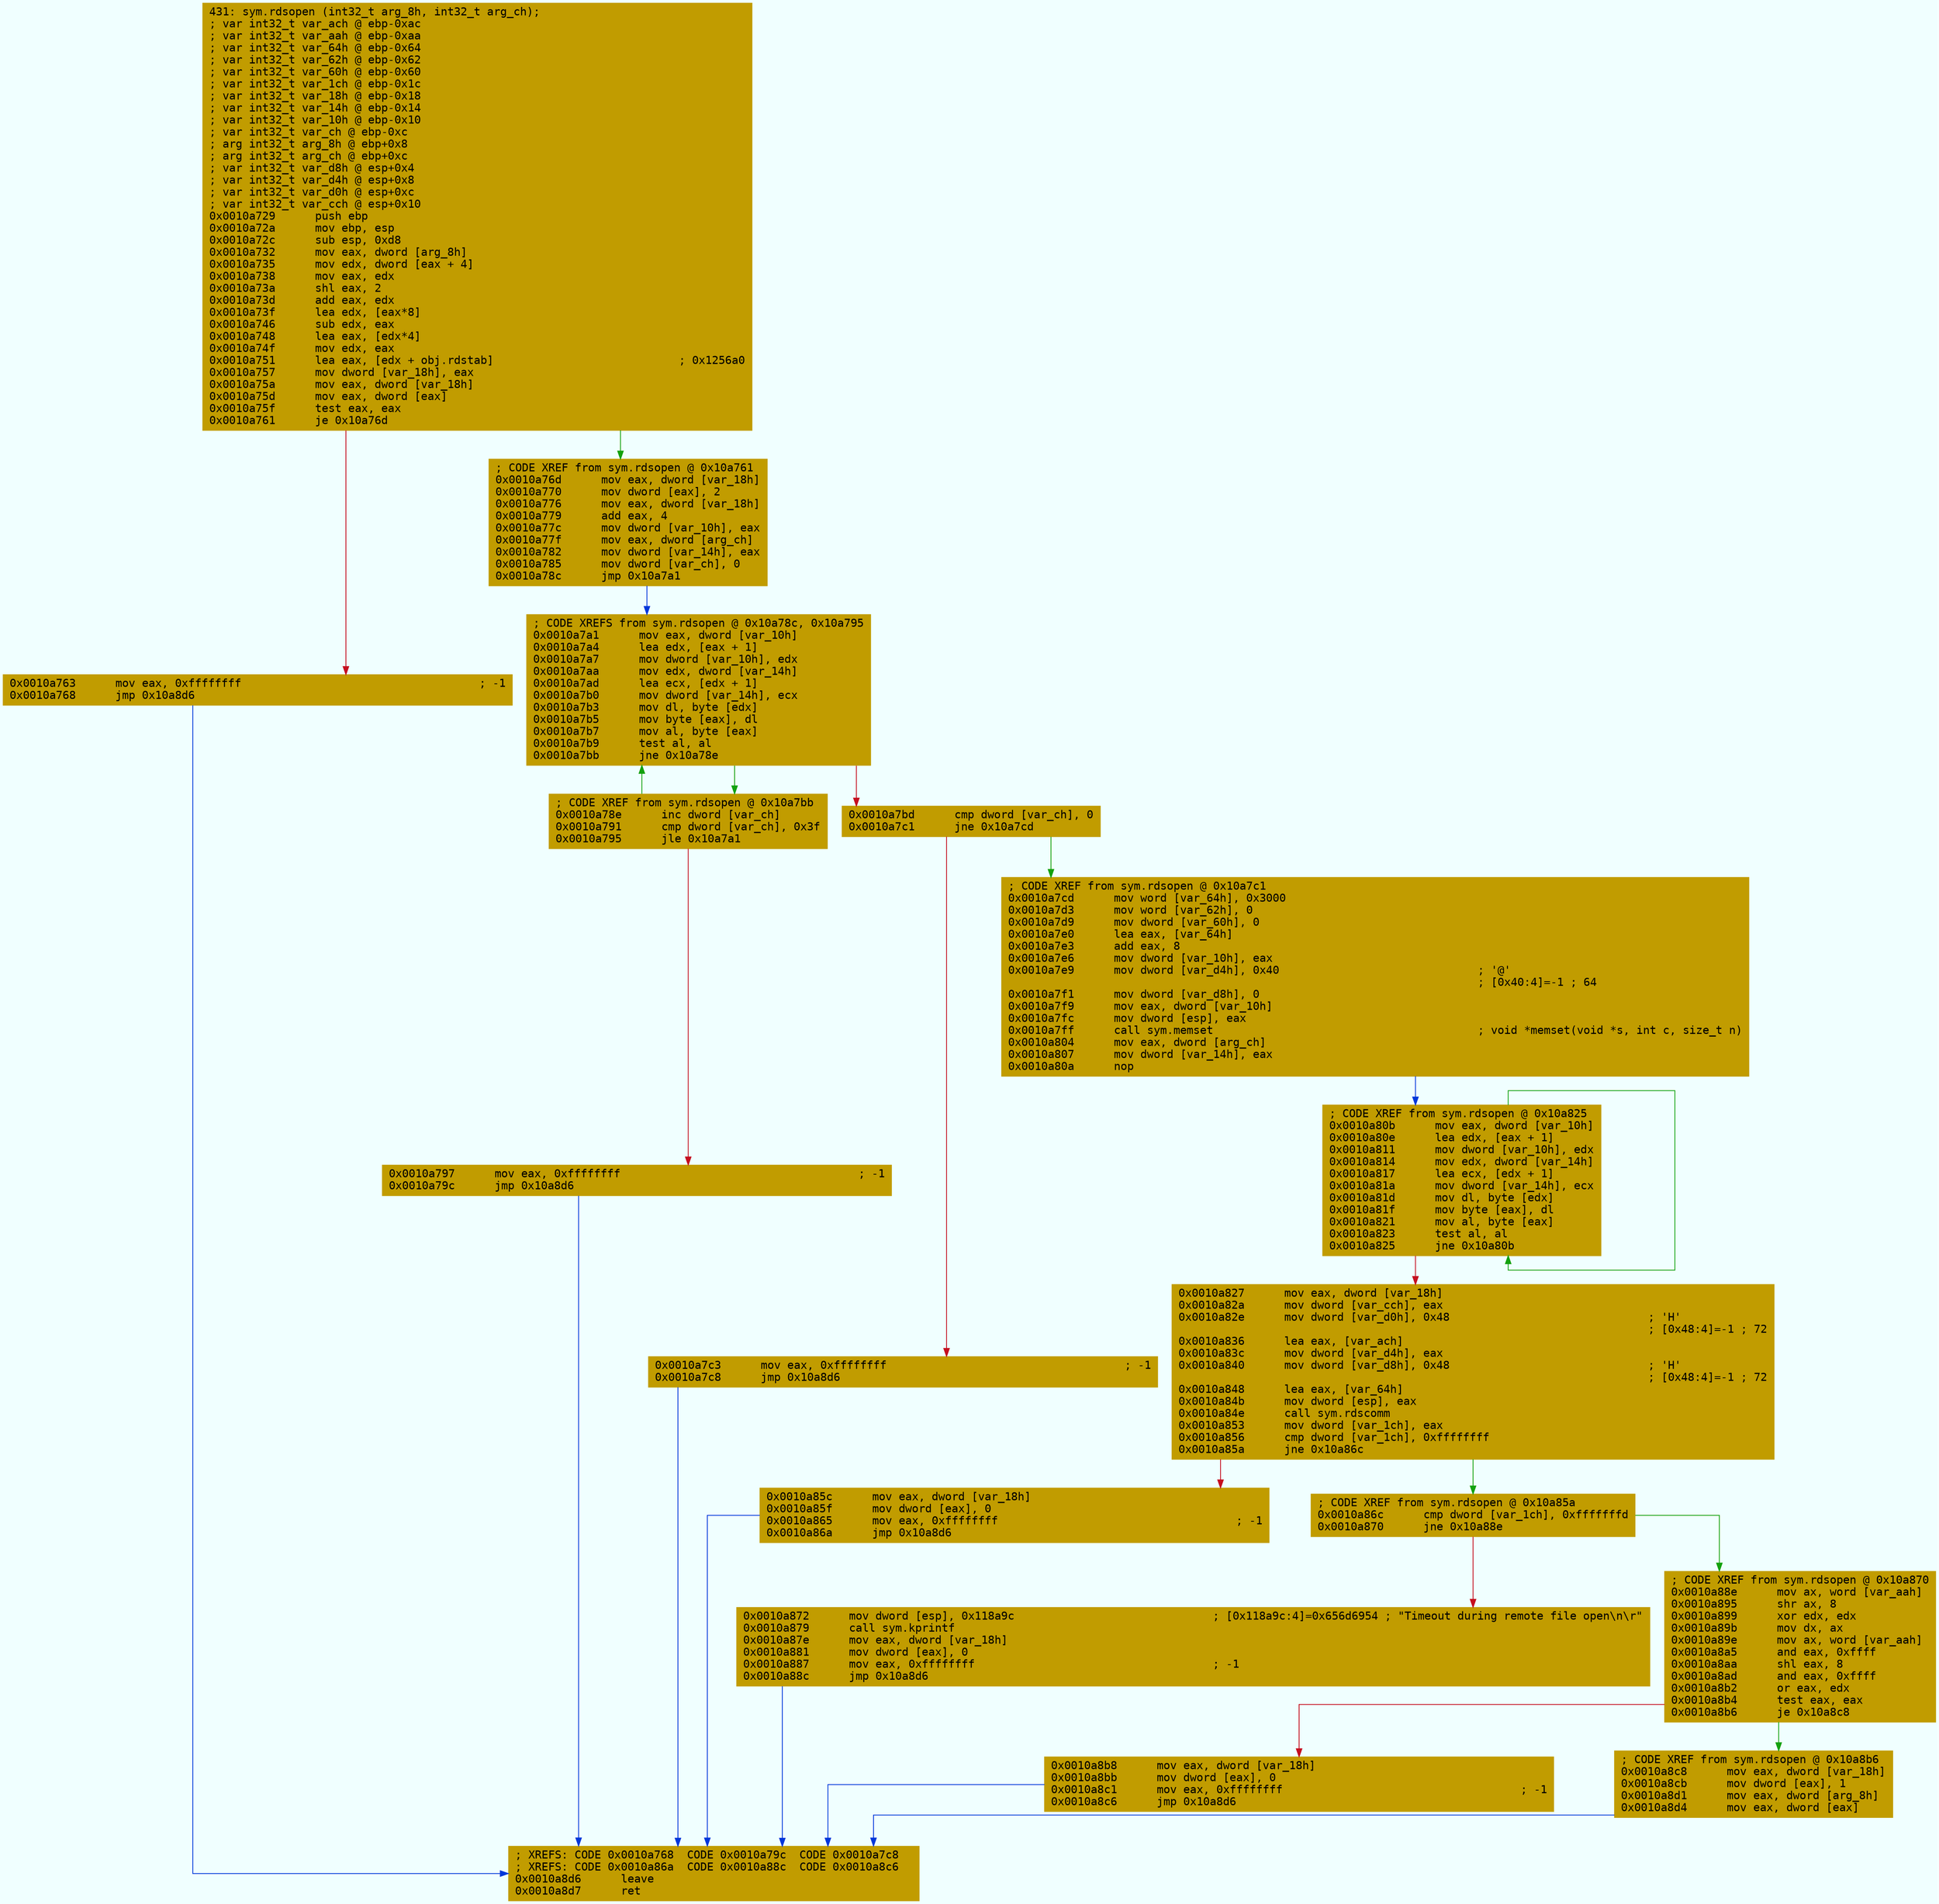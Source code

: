 digraph code {
	graph [bgcolor=azure fontsize=8 fontname="Courier" splines="ortho"];
	node [fillcolor=gray style=filled shape=box];
	edge [arrowhead="normal"];
	"0x0010a729" [URL="sym.rdsopen/0x0010a729", fillcolor="#c19c00",color="#c19c00", fontname="Courier",label="431: sym.rdsopen (int32_t arg_8h, int32_t arg_ch);\l; var int32_t var_ach @ ebp-0xac\l; var int32_t var_aah @ ebp-0xaa\l; var int32_t var_64h @ ebp-0x64\l; var int32_t var_62h @ ebp-0x62\l; var int32_t var_60h @ ebp-0x60\l; var int32_t var_1ch @ ebp-0x1c\l; var int32_t var_18h @ ebp-0x18\l; var int32_t var_14h @ ebp-0x14\l; var int32_t var_10h @ ebp-0x10\l; var int32_t var_ch @ ebp-0xc\l; arg int32_t arg_8h @ ebp+0x8\l; arg int32_t arg_ch @ ebp+0xc\l; var int32_t var_d8h @ esp+0x4\l; var int32_t var_d4h @ esp+0x8\l; var int32_t var_d0h @ esp+0xc\l; var int32_t var_cch @ esp+0x10\l0x0010a729      push ebp\l0x0010a72a      mov ebp, esp\l0x0010a72c      sub esp, 0xd8\l0x0010a732      mov eax, dword [arg_8h]\l0x0010a735      mov edx, dword [eax + 4]\l0x0010a738      mov eax, edx\l0x0010a73a      shl eax, 2\l0x0010a73d      add eax, edx\l0x0010a73f      lea edx, [eax*8]\l0x0010a746      sub edx, eax\l0x0010a748      lea eax, [edx*4]\l0x0010a74f      mov edx, eax\l0x0010a751      lea eax, [edx + obj.rdstab]                            ; 0x1256a0\l0x0010a757      mov dword [var_18h], eax\l0x0010a75a      mov eax, dword [var_18h]\l0x0010a75d      mov eax, dword [eax]\l0x0010a75f      test eax, eax\l0x0010a761      je 0x10a76d\l"]
	"0x0010a763" [URL="sym.rdsopen/0x0010a763", fillcolor="#c19c00",color="#c19c00", fontname="Courier",label="0x0010a763      mov eax, 0xffffffff                                    ; -1\l0x0010a768      jmp 0x10a8d6\l"]
	"0x0010a76d" [URL="sym.rdsopen/0x0010a76d", fillcolor="#c19c00",color="#c19c00", fontname="Courier",label="; CODE XREF from sym.rdsopen @ 0x10a761\l0x0010a76d      mov eax, dword [var_18h]\l0x0010a770      mov dword [eax], 2\l0x0010a776      mov eax, dword [var_18h]\l0x0010a779      add eax, 4\l0x0010a77c      mov dword [var_10h], eax\l0x0010a77f      mov eax, dword [arg_ch]\l0x0010a782      mov dword [var_14h], eax\l0x0010a785      mov dword [var_ch], 0\l0x0010a78c      jmp 0x10a7a1\l"]
	"0x0010a78e" [URL="sym.rdsopen/0x0010a78e", fillcolor="#c19c00",color="#c19c00", fontname="Courier",label="; CODE XREF from sym.rdsopen @ 0x10a7bb\l0x0010a78e      inc dword [var_ch]\l0x0010a791      cmp dword [var_ch], 0x3f\l0x0010a795      jle 0x10a7a1\l"]
	"0x0010a797" [URL="sym.rdsopen/0x0010a797", fillcolor="#c19c00",color="#c19c00", fontname="Courier",label="0x0010a797      mov eax, 0xffffffff                                    ; -1\l0x0010a79c      jmp 0x10a8d6\l"]
	"0x0010a7a1" [URL="sym.rdsopen/0x0010a7a1", fillcolor="#c19c00",color="#c19c00", fontname="Courier",label="; CODE XREFS from sym.rdsopen @ 0x10a78c, 0x10a795\l0x0010a7a1      mov eax, dword [var_10h]\l0x0010a7a4      lea edx, [eax + 1]\l0x0010a7a7      mov dword [var_10h], edx\l0x0010a7aa      mov edx, dword [var_14h]\l0x0010a7ad      lea ecx, [edx + 1]\l0x0010a7b0      mov dword [var_14h], ecx\l0x0010a7b3      mov dl, byte [edx]\l0x0010a7b5      mov byte [eax], dl\l0x0010a7b7      mov al, byte [eax]\l0x0010a7b9      test al, al\l0x0010a7bb      jne 0x10a78e\l"]
	"0x0010a7bd" [URL="sym.rdsopen/0x0010a7bd", fillcolor="#c19c00",color="#c19c00", fontname="Courier",label="0x0010a7bd      cmp dword [var_ch], 0\l0x0010a7c1      jne 0x10a7cd\l"]
	"0x0010a7c3" [URL="sym.rdsopen/0x0010a7c3", fillcolor="#c19c00",color="#c19c00", fontname="Courier",label="0x0010a7c3      mov eax, 0xffffffff                                    ; -1\l0x0010a7c8      jmp 0x10a8d6\l"]
	"0x0010a7cd" [URL="sym.rdsopen/0x0010a7cd", fillcolor="#c19c00",color="#c19c00", fontname="Courier",label="; CODE XREF from sym.rdsopen @ 0x10a7c1\l0x0010a7cd      mov word [var_64h], 0x3000\l0x0010a7d3      mov word [var_62h], 0\l0x0010a7d9      mov dword [var_60h], 0\l0x0010a7e0      lea eax, [var_64h]\l0x0010a7e3      add eax, 8\l0x0010a7e6      mov dword [var_10h], eax\l0x0010a7e9      mov dword [var_d4h], 0x40                              ; '@'\l                                                                       ; [0x40:4]=-1 ; 64\l0x0010a7f1      mov dword [var_d8h], 0\l0x0010a7f9      mov eax, dword [var_10h]\l0x0010a7fc      mov dword [esp], eax\l0x0010a7ff      call sym.memset                                        ; void *memset(void *s, int c, size_t n)\l0x0010a804      mov eax, dword [arg_ch]\l0x0010a807      mov dword [var_14h], eax\l0x0010a80a      nop\l"]
	"0x0010a80b" [URL="sym.rdsopen/0x0010a80b", fillcolor="#c19c00",color="#c19c00", fontname="Courier",label="; CODE XREF from sym.rdsopen @ 0x10a825\l0x0010a80b      mov eax, dword [var_10h]\l0x0010a80e      lea edx, [eax + 1]\l0x0010a811      mov dword [var_10h], edx\l0x0010a814      mov edx, dword [var_14h]\l0x0010a817      lea ecx, [edx + 1]\l0x0010a81a      mov dword [var_14h], ecx\l0x0010a81d      mov dl, byte [edx]\l0x0010a81f      mov byte [eax], dl\l0x0010a821      mov al, byte [eax]\l0x0010a823      test al, al\l0x0010a825      jne 0x10a80b\l"]
	"0x0010a827" [URL="sym.rdsopen/0x0010a827", fillcolor="#c19c00",color="#c19c00", fontname="Courier",label="0x0010a827      mov eax, dword [var_18h]\l0x0010a82a      mov dword [var_cch], eax\l0x0010a82e      mov dword [var_d0h], 0x48                              ; 'H'\l                                                                       ; [0x48:4]=-1 ; 72\l0x0010a836      lea eax, [var_ach]\l0x0010a83c      mov dword [var_d4h], eax\l0x0010a840      mov dword [var_d8h], 0x48                              ; 'H'\l                                                                       ; [0x48:4]=-1 ; 72\l0x0010a848      lea eax, [var_64h]\l0x0010a84b      mov dword [esp], eax\l0x0010a84e      call sym.rdscomm\l0x0010a853      mov dword [var_1ch], eax\l0x0010a856      cmp dword [var_1ch], 0xffffffff\l0x0010a85a      jne 0x10a86c\l"]
	"0x0010a85c" [URL="sym.rdsopen/0x0010a85c", fillcolor="#c19c00",color="#c19c00", fontname="Courier",label="0x0010a85c      mov eax, dword [var_18h]\l0x0010a85f      mov dword [eax], 0\l0x0010a865      mov eax, 0xffffffff                                    ; -1\l0x0010a86a      jmp 0x10a8d6\l"]
	"0x0010a86c" [URL="sym.rdsopen/0x0010a86c", fillcolor="#c19c00",color="#c19c00", fontname="Courier",label="; CODE XREF from sym.rdsopen @ 0x10a85a\l0x0010a86c      cmp dword [var_1ch], 0xfffffffd\l0x0010a870      jne 0x10a88e\l"]
	"0x0010a872" [URL="sym.rdsopen/0x0010a872", fillcolor="#c19c00",color="#c19c00", fontname="Courier",label="0x0010a872      mov dword [esp], 0x118a9c                              ; [0x118a9c:4]=0x656d6954 ; \"Timeout during remote file open\\n\\r\"\l0x0010a879      call sym.kprintf\l0x0010a87e      mov eax, dword [var_18h]\l0x0010a881      mov dword [eax], 0\l0x0010a887      mov eax, 0xffffffff                                    ; -1\l0x0010a88c      jmp 0x10a8d6\l"]
	"0x0010a88e" [URL="sym.rdsopen/0x0010a88e", fillcolor="#c19c00",color="#c19c00", fontname="Courier",label="; CODE XREF from sym.rdsopen @ 0x10a870\l0x0010a88e      mov ax, word [var_aah]\l0x0010a895      shr ax, 8\l0x0010a899      xor edx, edx\l0x0010a89b      mov dx, ax\l0x0010a89e      mov ax, word [var_aah]\l0x0010a8a5      and eax, 0xffff\l0x0010a8aa      shl eax, 8\l0x0010a8ad      and eax, 0xffff\l0x0010a8b2      or eax, edx\l0x0010a8b4      test eax, eax\l0x0010a8b6      je 0x10a8c8\l"]
	"0x0010a8b8" [URL="sym.rdsopen/0x0010a8b8", fillcolor="#c19c00",color="#c19c00", fontname="Courier",label="0x0010a8b8      mov eax, dword [var_18h]\l0x0010a8bb      mov dword [eax], 0\l0x0010a8c1      mov eax, 0xffffffff                                    ; -1\l0x0010a8c6      jmp 0x10a8d6\l"]
	"0x0010a8c8" [URL="sym.rdsopen/0x0010a8c8", fillcolor="#c19c00",color="#c19c00", fontname="Courier",label="; CODE XREF from sym.rdsopen @ 0x10a8b6\l0x0010a8c8      mov eax, dword [var_18h]\l0x0010a8cb      mov dword [eax], 1\l0x0010a8d1      mov eax, dword [arg_8h]\l0x0010a8d4      mov eax, dword [eax]\l"]
	"0x0010a8d6" [URL="sym.rdsopen/0x0010a8d6", fillcolor="#c19c00",color="#c19c00", fontname="Courier",label="; XREFS: CODE 0x0010a768  CODE 0x0010a79c  CODE 0x0010a7c8  \l; XREFS: CODE 0x0010a86a  CODE 0x0010a88c  CODE 0x0010a8c6  \l0x0010a8d6      leave\l0x0010a8d7      ret\l"]
        "0x0010a729" -> "0x0010a76d" [color="#13a10e"];
        "0x0010a729" -> "0x0010a763" [color="#c50f1f"];
        "0x0010a763" -> "0x0010a8d6" [color="#0037da"];
        "0x0010a76d" -> "0x0010a7a1" [color="#0037da"];
        "0x0010a78e" -> "0x0010a7a1" [color="#13a10e"];
        "0x0010a78e" -> "0x0010a797" [color="#c50f1f"];
        "0x0010a797" -> "0x0010a8d6" [color="#0037da"];
        "0x0010a7a1" -> "0x0010a78e" [color="#13a10e"];
        "0x0010a7a1" -> "0x0010a7bd" [color="#c50f1f"];
        "0x0010a7bd" -> "0x0010a7cd" [color="#13a10e"];
        "0x0010a7bd" -> "0x0010a7c3" [color="#c50f1f"];
        "0x0010a7c3" -> "0x0010a8d6" [color="#0037da"];
        "0x0010a7cd" -> "0x0010a80b" [color="#0037da"];
        "0x0010a80b" -> "0x0010a80b" [color="#13a10e"];
        "0x0010a80b" -> "0x0010a827" [color="#c50f1f"];
        "0x0010a827" -> "0x0010a86c" [color="#13a10e"];
        "0x0010a827" -> "0x0010a85c" [color="#c50f1f"];
        "0x0010a85c" -> "0x0010a8d6" [color="#0037da"];
        "0x0010a86c" -> "0x0010a88e" [color="#13a10e"];
        "0x0010a86c" -> "0x0010a872" [color="#c50f1f"];
        "0x0010a872" -> "0x0010a8d6" [color="#0037da"];
        "0x0010a88e" -> "0x0010a8c8" [color="#13a10e"];
        "0x0010a88e" -> "0x0010a8b8" [color="#c50f1f"];
        "0x0010a8b8" -> "0x0010a8d6" [color="#0037da"];
        "0x0010a8c8" -> "0x0010a8d6" [color="#0037da"];
}
